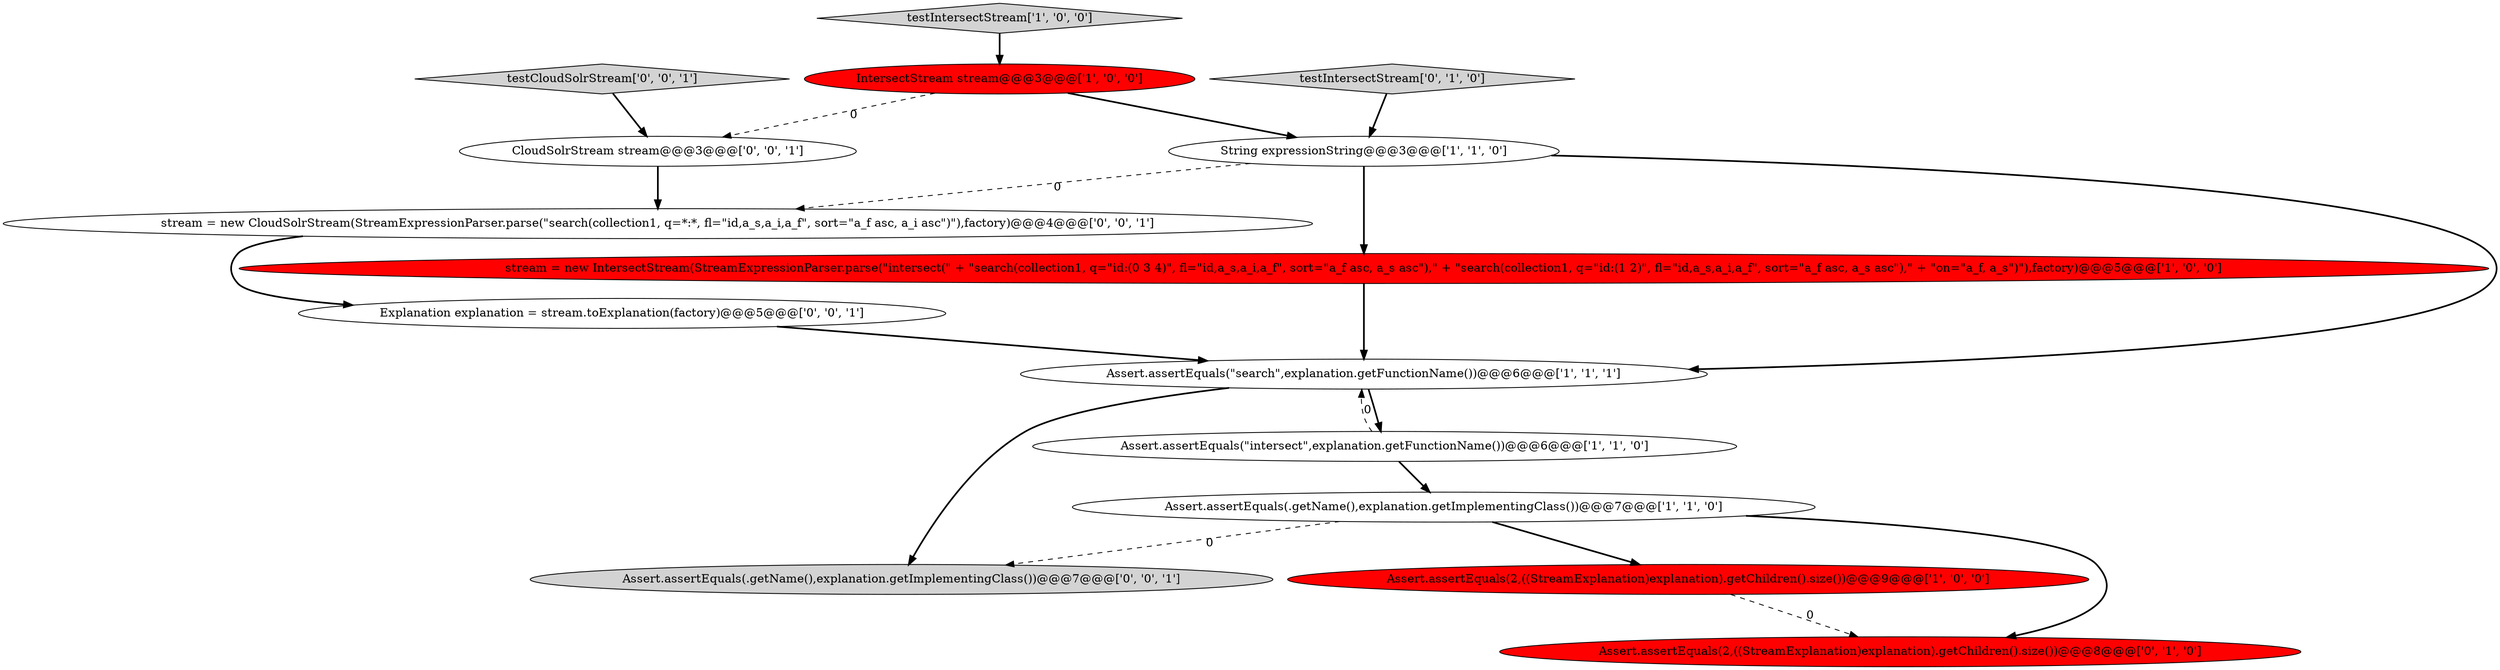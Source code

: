 digraph {
5 [style = filled, label = "Assert.assertEquals(2,((StreamExplanation)explanation).getChildren().size())@@@9@@@['1', '0', '0']", fillcolor = red, shape = ellipse image = "AAA1AAABBB1BBB"];
3 [style = filled, label = "Assert.assertEquals(\"intersect\",explanation.getFunctionName())@@@6@@@['1', '1', '0']", fillcolor = white, shape = ellipse image = "AAA0AAABBB1BBB"];
2 [style = filled, label = "Assert.assertEquals(.getName(),explanation.getImplementingClass())@@@7@@@['1', '1', '0']", fillcolor = white, shape = ellipse image = "AAA0AAABBB1BBB"];
14 [style = filled, label = "testCloudSolrStream['0', '0', '1']", fillcolor = lightgray, shape = diamond image = "AAA0AAABBB3BBB"];
9 [style = filled, label = "testIntersectStream['0', '1', '0']", fillcolor = lightgray, shape = diamond image = "AAA0AAABBB2BBB"];
11 [style = filled, label = "CloudSolrStream stream@@@3@@@['0', '0', '1']", fillcolor = white, shape = ellipse image = "AAA0AAABBB3BBB"];
10 [style = filled, label = "Assert.assertEquals(.getName(),explanation.getImplementingClass())@@@7@@@['0', '0', '1']", fillcolor = lightgray, shape = ellipse image = "AAA0AAABBB3BBB"];
0 [style = filled, label = "IntersectStream stream@@@3@@@['1', '0', '0']", fillcolor = red, shape = ellipse image = "AAA1AAABBB1BBB"];
6 [style = filled, label = "String expressionString@@@3@@@['1', '1', '0']", fillcolor = white, shape = ellipse image = "AAA0AAABBB1BBB"];
13 [style = filled, label = "Explanation explanation = stream.toExplanation(factory)@@@5@@@['0', '0', '1']", fillcolor = white, shape = ellipse image = "AAA0AAABBB3BBB"];
7 [style = filled, label = "testIntersectStream['1', '0', '0']", fillcolor = lightgray, shape = diamond image = "AAA0AAABBB1BBB"];
8 [style = filled, label = "Assert.assertEquals(2,((StreamExplanation)explanation).getChildren().size())@@@8@@@['0', '1', '0']", fillcolor = red, shape = ellipse image = "AAA1AAABBB2BBB"];
4 [style = filled, label = "Assert.assertEquals(\"search\",explanation.getFunctionName())@@@6@@@['1', '1', '1']", fillcolor = white, shape = ellipse image = "AAA0AAABBB1BBB"];
1 [style = filled, label = "stream = new IntersectStream(StreamExpressionParser.parse(\"intersect(\" + \"search(collection1, q=\"id:(0 3 4)\", fl=\"id,a_s,a_i,a_f\", sort=\"a_f asc, a_s asc\"),\" + \"search(collection1, q=\"id:(1 2)\", fl=\"id,a_s,a_i,a_f\", sort=\"a_f asc, a_s asc\"),\" + \"on=\"a_f, a_s\")\"),factory)@@@5@@@['1', '0', '0']", fillcolor = red, shape = ellipse image = "AAA1AAABBB1BBB"];
12 [style = filled, label = "stream = new CloudSolrStream(StreamExpressionParser.parse(\"search(collection1, q=*:*, fl=\"id,a_s,a_i,a_f\", sort=\"a_f asc, a_i asc\")\"),factory)@@@4@@@['0', '0', '1']", fillcolor = white, shape = ellipse image = "AAA0AAABBB3BBB"];
5->8 [style = dashed, label="0"];
4->10 [style = bold, label=""];
6->1 [style = bold, label=""];
4->3 [style = bold, label=""];
6->4 [style = bold, label=""];
1->4 [style = bold, label=""];
12->13 [style = bold, label=""];
7->0 [style = bold, label=""];
9->6 [style = bold, label=""];
11->12 [style = bold, label=""];
0->11 [style = dashed, label="0"];
3->2 [style = bold, label=""];
3->4 [style = dashed, label="0"];
0->6 [style = bold, label=""];
14->11 [style = bold, label=""];
6->12 [style = dashed, label="0"];
2->10 [style = dashed, label="0"];
2->8 [style = bold, label=""];
2->5 [style = bold, label=""];
13->4 [style = bold, label=""];
}
